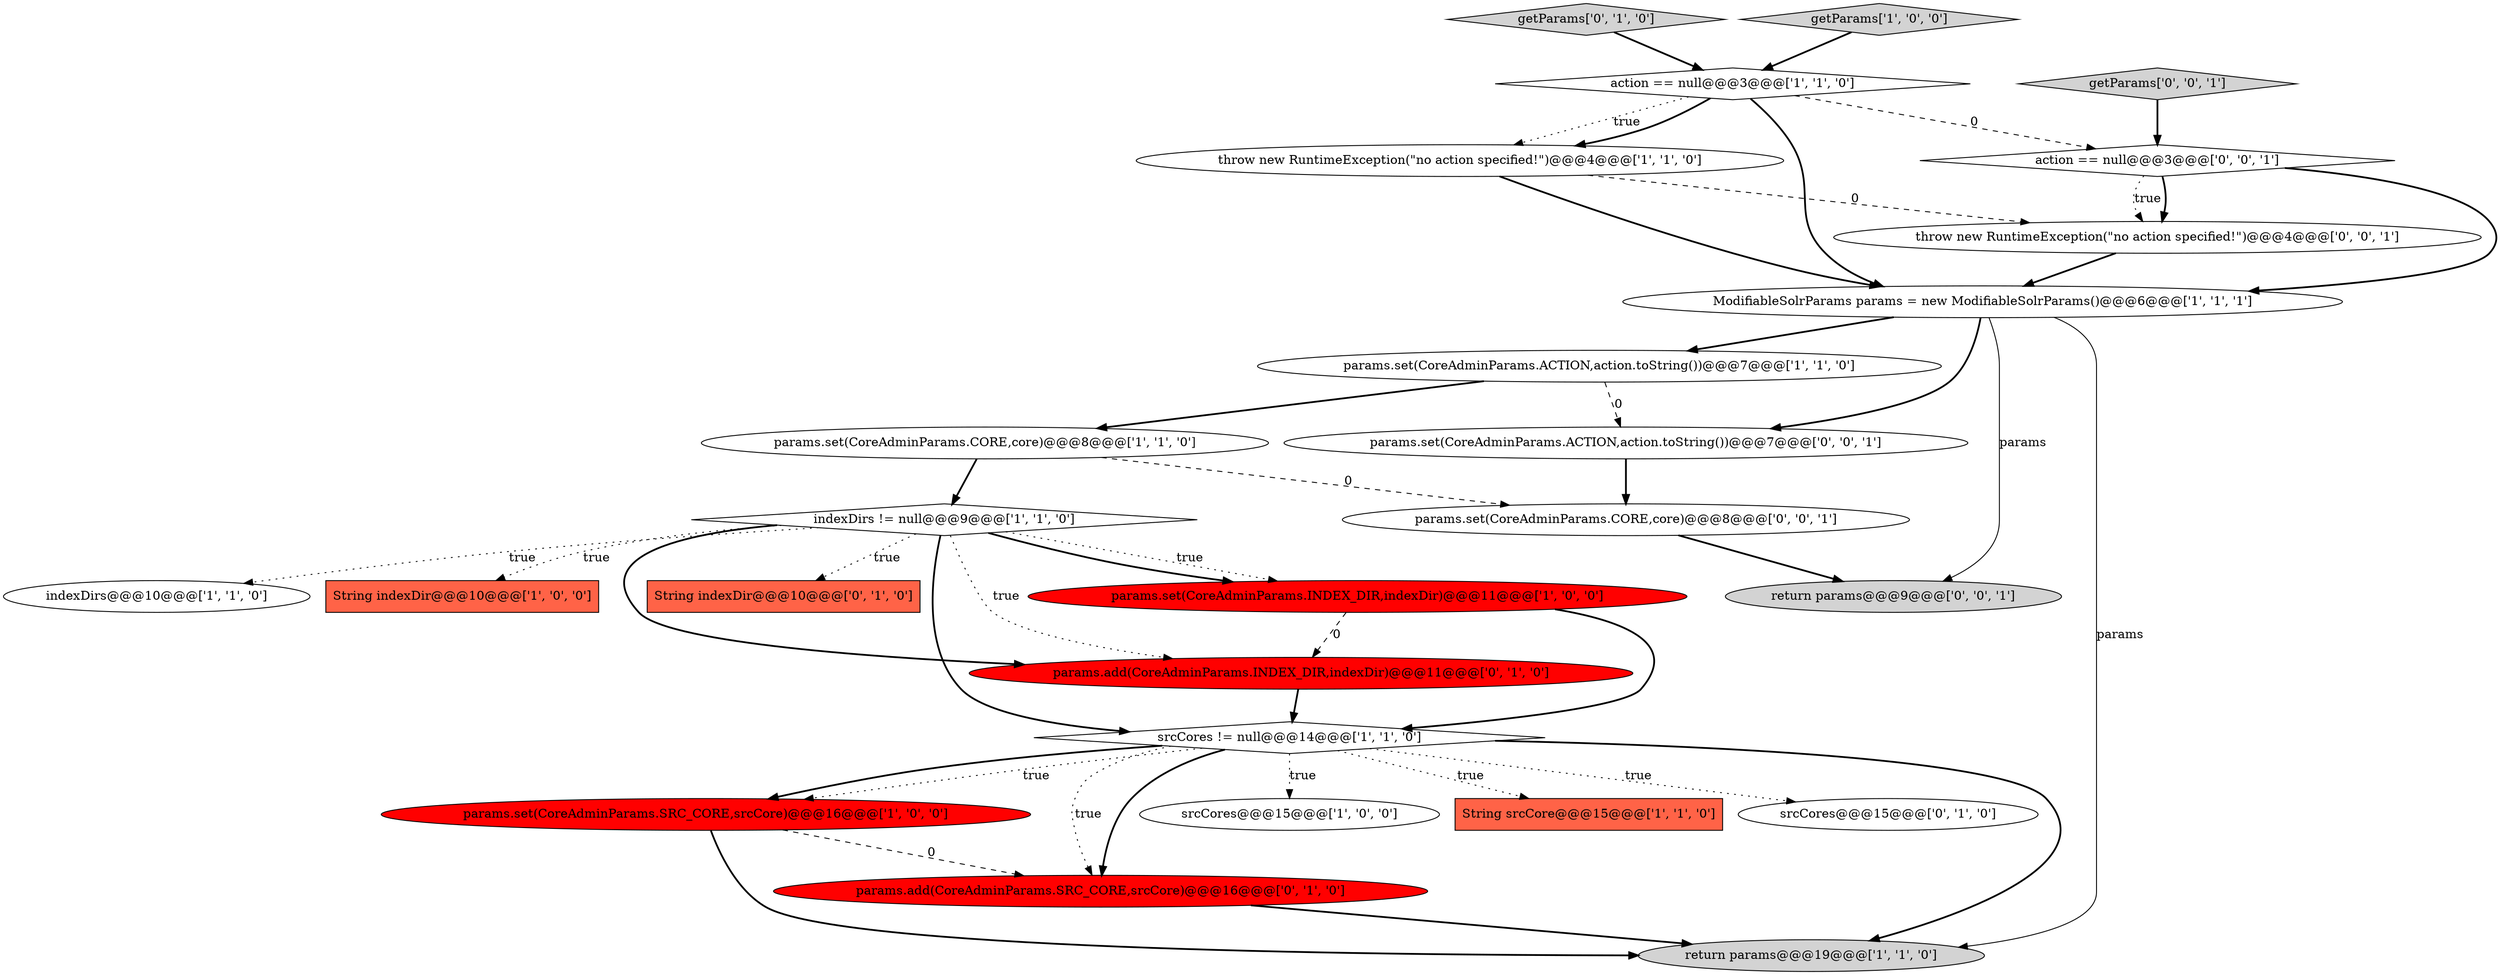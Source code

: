 digraph {
2 [style = filled, label = "action == null@@@3@@@['1', '1', '0']", fillcolor = white, shape = diamond image = "AAA0AAABBB1BBB"];
16 [style = filled, label = "getParams['0', '1', '0']", fillcolor = lightgray, shape = diamond image = "AAA0AAABBB2BBB"];
3 [style = filled, label = "throw new RuntimeException(\"no action specified!\")@@@4@@@['1', '1', '0']", fillcolor = white, shape = ellipse image = "AAA0AAABBB1BBB"];
4 [style = filled, label = "params.set(CoreAdminParams.INDEX_DIR,indexDir)@@@11@@@['1', '0', '0']", fillcolor = red, shape = ellipse image = "AAA1AAABBB1BBB"];
14 [style = filled, label = "srcCores != null@@@14@@@['1', '1', '0']", fillcolor = white, shape = diamond image = "AAA0AAABBB1BBB"];
0 [style = filled, label = "return params@@@19@@@['1', '1', '0']", fillcolor = lightgray, shape = ellipse image = "AAA0AAABBB1BBB"];
10 [style = filled, label = "indexDirs@@@10@@@['1', '1', '0']", fillcolor = white, shape = ellipse image = "AAA0AAABBB1BBB"];
7 [style = filled, label = "srcCores@@@15@@@['1', '0', '0']", fillcolor = white, shape = ellipse image = "AAA0AAABBB1BBB"];
21 [style = filled, label = "action == null@@@3@@@['0', '0', '1']", fillcolor = white, shape = diamond image = "AAA0AAABBB3BBB"];
23 [style = filled, label = "getParams['0', '0', '1']", fillcolor = lightgray, shape = diamond image = "AAA0AAABBB3BBB"];
1 [style = filled, label = "ModifiableSolrParams params = new ModifiableSolrParams()@@@6@@@['1', '1', '1']", fillcolor = white, shape = ellipse image = "AAA0AAABBB1BBB"];
9 [style = filled, label = "String indexDir@@@10@@@['1', '0', '0']", fillcolor = tomato, shape = box image = "AAA0AAABBB1BBB"];
22 [style = filled, label = "params.set(CoreAdminParams.ACTION,action.toString())@@@7@@@['0', '0', '1']", fillcolor = white, shape = ellipse image = "AAA0AAABBB3BBB"];
18 [style = filled, label = "params.add(CoreAdminParams.INDEX_DIR,indexDir)@@@11@@@['0', '1', '0']", fillcolor = red, shape = ellipse image = "AAA1AAABBB2BBB"];
8 [style = filled, label = "getParams['1', '0', '0']", fillcolor = lightgray, shape = diamond image = "AAA0AAABBB1BBB"];
13 [style = filled, label = "indexDirs != null@@@9@@@['1', '1', '0']", fillcolor = white, shape = diamond image = "AAA0AAABBB1BBB"];
11 [style = filled, label = "String srcCore@@@15@@@['1', '1', '0']", fillcolor = tomato, shape = box image = "AAA0AAABBB1BBB"];
15 [style = filled, label = "String indexDir@@@10@@@['0', '1', '0']", fillcolor = tomato, shape = box image = "AAA0AAABBB2BBB"];
25 [style = filled, label = "throw new RuntimeException(\"no action specified!\")@@@4@@@['0', '0', '1']", fillcolor = white, shape = ellipse image = "AAA0AAABBB3BBB"];
5 [style = filled, label = "params.set(CoreAdminParams.SRC_CORE,srcCore)@@@16@@@['1', '0', '0']", fillcolor = red, shape = ellipse image = "AAA1AAABBB1BBB"];
17 [style = filled, label = "srcCores@@@15@@@['0', '1', '0']", fillcolor = white, shape = ellipse image = "AAA0AAABBB2BBB"];
6 [style = filled, label = "params.set(CoreAdminParams.ACTION,action.toString())@@@7@@@['1', '1', '0']", fillcolor = white, shape = ellipse image = "AAA0AAABBB1BBB"];
24 [style = filled, label = "return params@@@9@@@['0', '0', '1']", fillcolor = lightgray, shape = ellipse image = "AAA0AAABBB3BBB"];
12 [style = filled, label = "params.set(CoreAdminParams.CORE,core)@@@8@@@['1', '1', '0']", fillcolor = white, shape = ellipse image = "AAA0AAABBB1BBB"];
19 [style = filled, label = "params.add(CoreAdminParams.SRC_CORE,srcCore)@@@16@@@['0', '1', '0']", fillcolor = red, shape = ellipse image = "AAA1AAABBB2BBB"];
20 [style = filled, label = "params.set(CoreAdminParams.CORE,core)@@@8@@@['0', '0', '1']", fillcolor = white, shape = ellipse image = "AAA0AAABBB3BBB"];
2->3 [style = dotted, label="true"];
4->18 [style = dashed, label="0"];
13->18 [style = dotted, label="true"];
4->14 [style = bold, label=""];
25->1 [style = bold, label=""];
14->19 [style = dotted, label="true"];
1->24 [style = solid, label="params"];
3->25 [style = dashed, label="0"];
12->20 [style = dashed, label="0"];
3->1 [style = bold, label=""];
2->1 [style = bold, label=""];
2->3 [style = bold, label=""];
14->19 [style = bold, label=""];
21->25 [style = bold, label=""];
16->2 [style = bold, label=""];
13->10 [style = dotted, label="true"];
6->22 [style = dashed, label="0"];
19->0 [style = bold, label=""];
1->22 [style = bold, label=""];
21->25 [style = dotted, label="true"];
14->17 [style = dotted, label="true"];
12->13 [style = bold, label=""];
1->6 [style = bold, label=""];
14->5 [style = dotted, label="true"];
14->0 [style = bold, label=""];
13->9 [style = dotted, label="true"];
5->0 [style = bold, label=""];
8->2 [style = bold, label=""];
22->20 [style = bold, label=""];
23->21 [style = bold, label=""];
2->21 [style = dashed, label="0"];
1->0 [style = solid, label="params"];
21->1 [style = bold, label=""];
14->7 [style = dotted, label="true"];
14->11 [style = dotted, label="true"];
13->15 [style = dotted, label="true"];
20->24 [style = bold, label=""];
5->19 [style = dashed, label="0"];
13->14 [style = bold, label=""];
18->14 [style = bold, label=""];
13->4 [style = dotted, label="true"];
13->18 [style = bold, label=""];
14->5 [style = bold, label=""];
13->4 [style = bold, label=""];
6->12 [style = bold, label=""];
}
